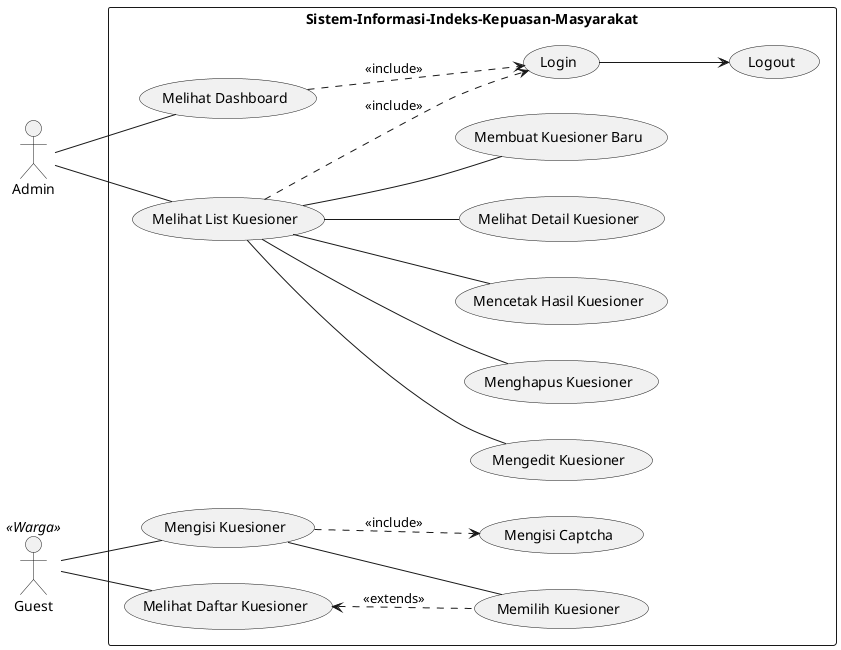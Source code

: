 @startuml

left to right direction
skinparam packageStyle rect
' skinparam linetype ortho

actor Admin
actor Guest

rectangle Sistem-Informasi-Indeks-Kepuasan-Masyarakat{
    ' Admin -- (Login)
    ' (Login)--(Melihat Dashboard)
    ' (Login)--(Melihat List Kuesioner)
    Admin -- (Melihat Dashboard)
    Admin -- (Melihat List Kuesioner)
    (Melihat List Kuesioner)--(Melihat Detail Kuesioner)
    (Melihat Dashboard)..>(Login): << include >>
    (Melihat List Kuesioner)..>(Login): << include >>
    (Melihat List Kuesioner)--(Membuat Kuesioner Baru)
    (Melihat List Kuesioner)--(Mengedit Kuesioner)
    (Melihat List Kuesioner)--(Menghapus Kuesioner)
    (Melihat List Kuesioner)--(Mencetak Hasil Kuesioner)
    (Login)-down->(Logout)

    Guest << Warga >>
    Guest -- (Melihat Daftar Kuesioner)
    (Melihat Daftar Kuesioner) <.. (Memilih Kuesioner): << extends >>
    Guest -- (Mengisi Kuesioner)
    (Memilih Kuesioner) -up- (Mengisi Kuesioner)
    (Mengisi Kuesioner) ..> (Mengisi Captcha): << include >>

}
@enduml
